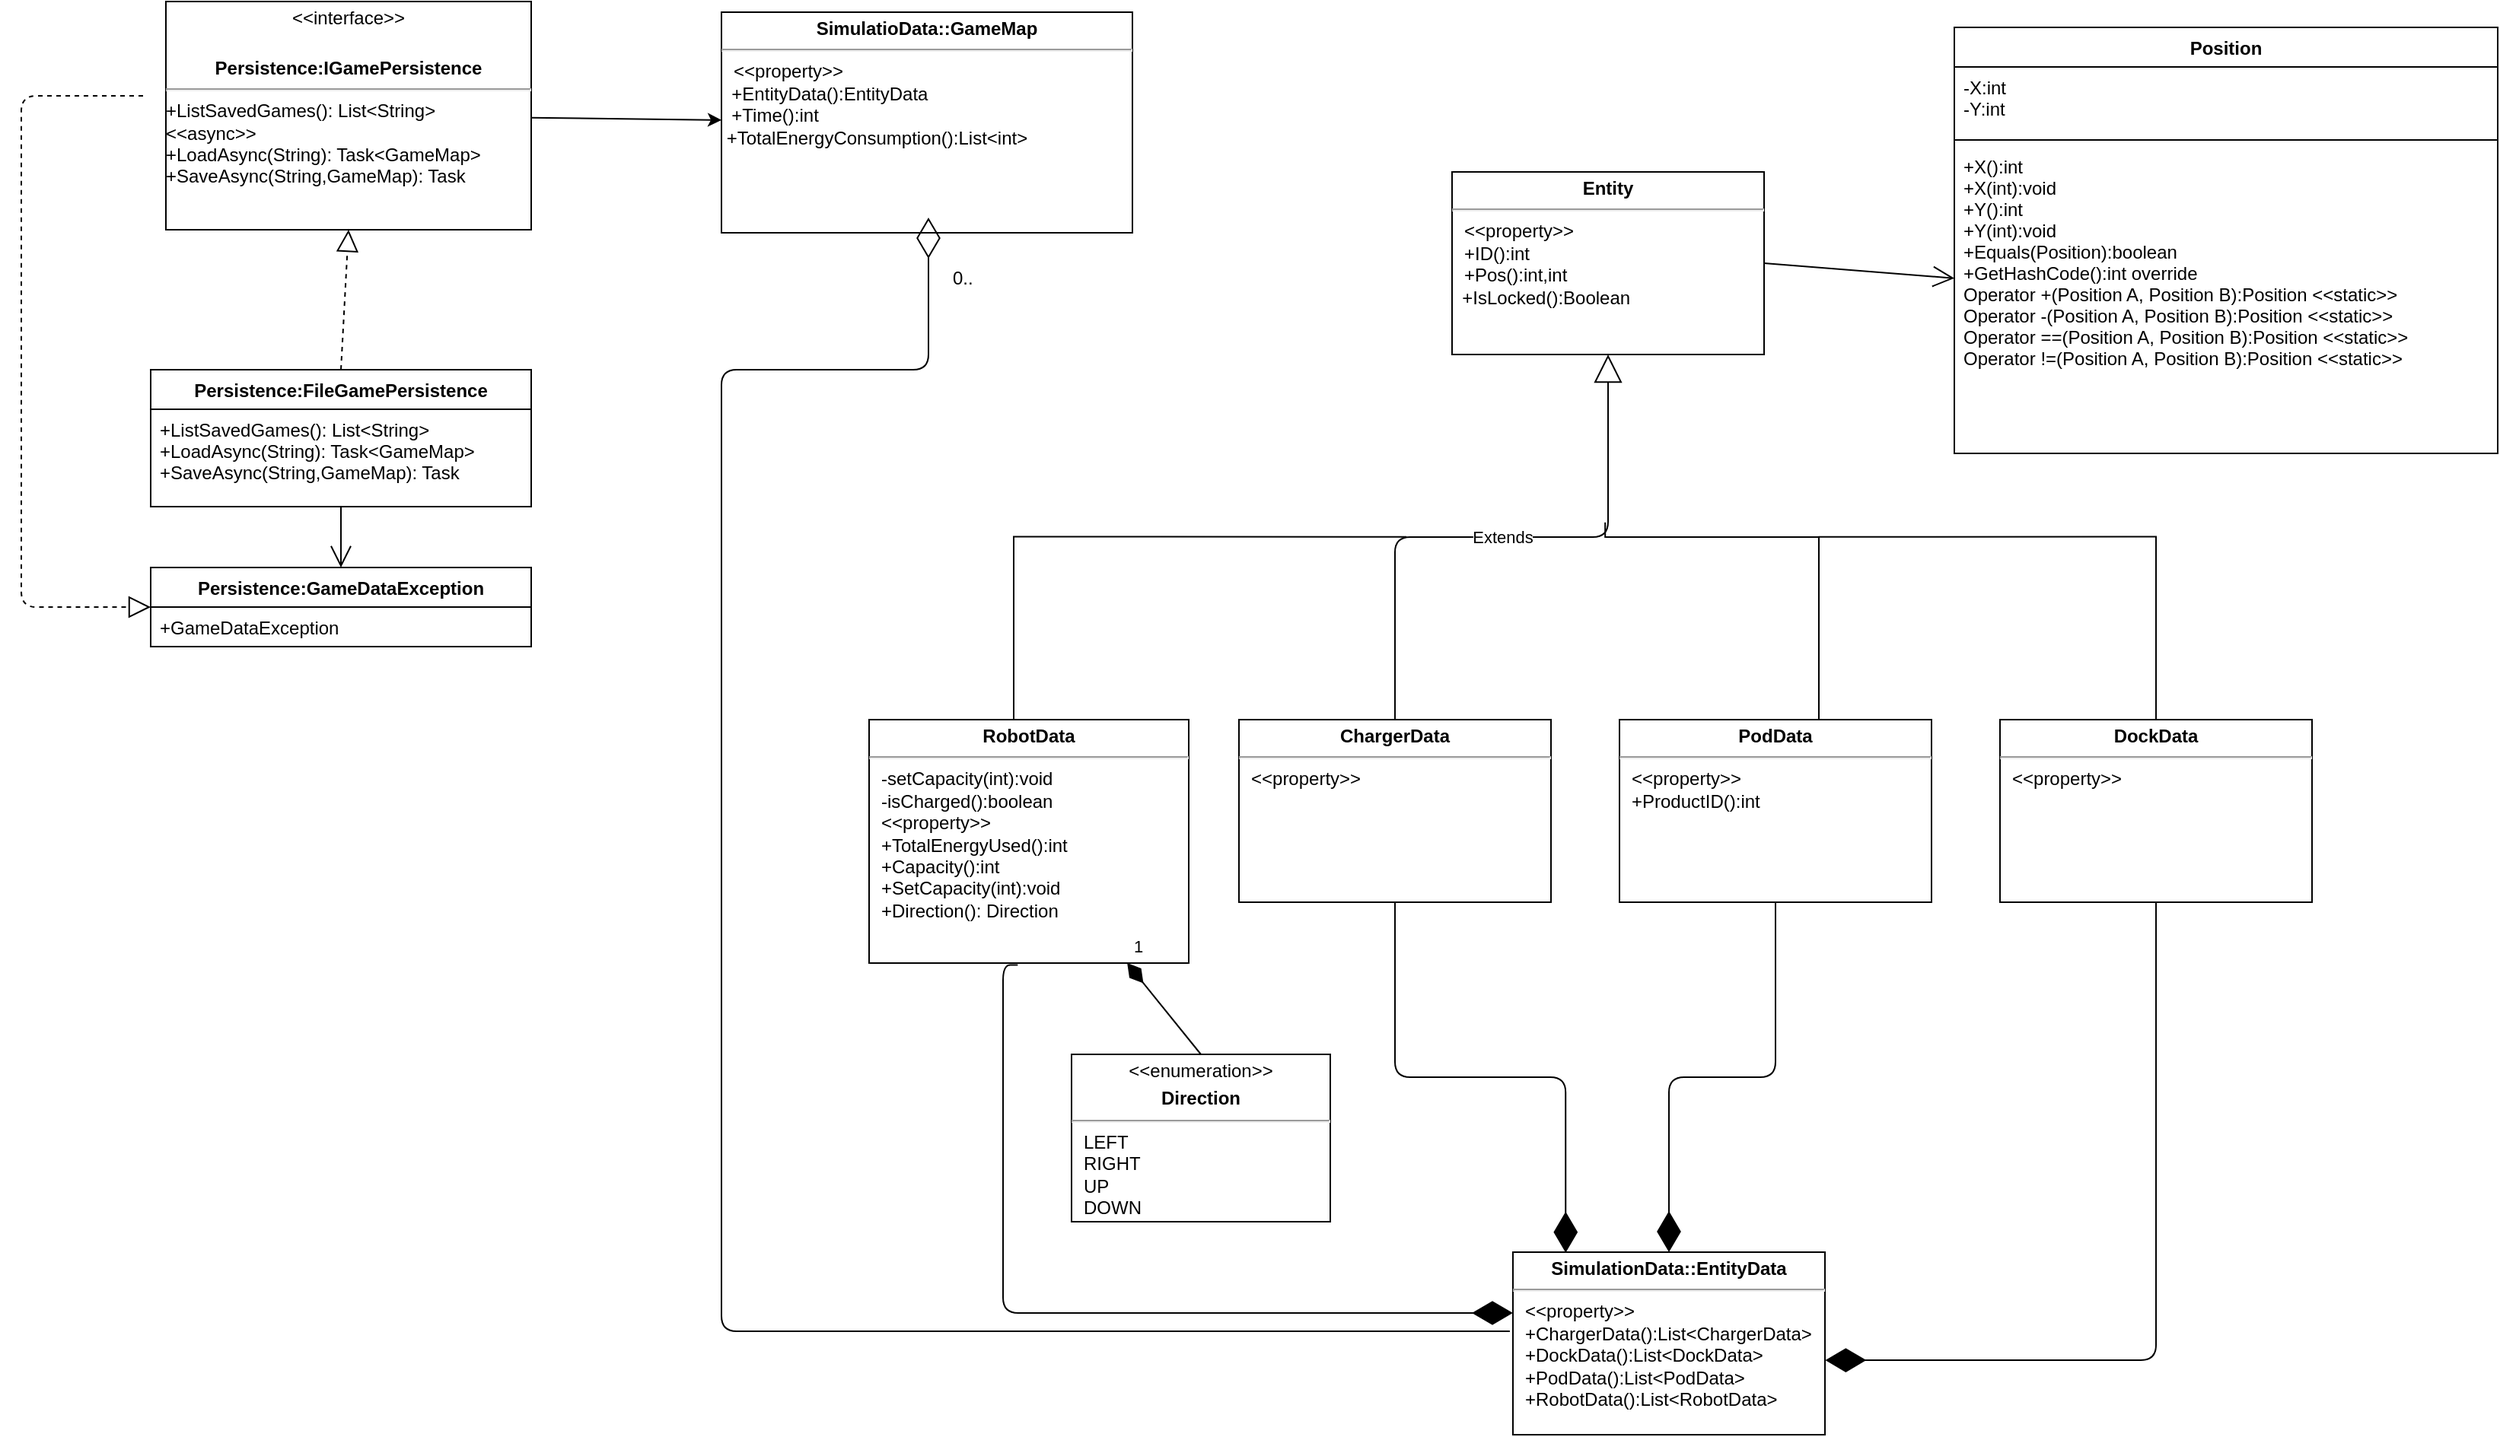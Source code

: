 <mxfile version="12.1.3" type="device" pages="1"><diagram id="k6BtlXaVAQmgmc6zLP7H" name="Page-1"><mxGraphModel dx="1620" dy="789" grid="1" gridSize="10" guides="1" tooltips="1" connect="1" arrows="1" fold="1" page="1" pageScale="1" pageWidth="850" pageHeight="1100" math="0" shadow="0"><root><mxCell id="0"/><mxCell id="1" parent="0"/><mxCell id="jMthOASj5WJdojxzgMFf-2" value="Persistence:GameDataException" style="swimlane;fontStyle=1;childLayout=stackLayout;horizontal=1;startSize=26;fillColor=none;horizontalStack=0;resizeParent=1;resizeParentMax=0;resizeLast=0;collapsible=1;marginBottom=0;" parent="1" vertex="1"><mxGeometry x="155" y="420" width="250" height="52" as="geometry"/></mxCell><mxCell id="jMthOASj5WJdojxzgMFf-3" value="+GameDataException&#xA;" style="text;strokeColor=none;fillColor=none;align=left;verticalAlign=top;spacingLeft=4;spacingRight=4;overflow=hidden;rotatable=0;points=[[0,0.5],[1,0.5]];portConstraint=eastwest;fontStyle=0" parent="jMthOASj5WJdojxzgMFf-2" vertex="1"><mxGeometry y="26" width="250" height="26" as="geometry"/></mxCell><mxCell id="jMthOASj5WJdojxzgMFf-10" value="Persistence:FileGamePersistence" style="swimlane;fontStyle=1;childLayout=stackLayout;horizontal=1;startSize=26;fillColor=none;horizontalStack=0;resizeParent=1;resizeParentMax=0;resizeLast=0;collapsible=1;marginBottom=0;" parent="1" vertex="1"><mxGeometry x="155" y="290" width="250" height="90" as="geometry"/></mxCell><mxCell id="jMthOASj5WJdojxzgMFf-11" value="+ListSavedGames(): List&lt;String&gt;&#xA;+LoadAsync(String): Task&lt;GameMap&gt;&#xA;+SaveAsync(String,GameMap): Task&#xA;&#xA;&#xA;" style="text;strokeColor=none;fillColor=none;align=left;verticalAlign=top;spacingLeft=4;spacingRight=4;overflow=hidden;rotatable=0;points=[[0,0.5],[1,0.5]];portConstraint=eastwest;fontStyle=0" parent="jMthOASj5WJdojxzgMFf-10" vertex="1"><mxGeometry y="26" width="250" height="64" as="geometry"/></mxCell><mxCell id="8zQGmdTIJe2y4y-G0EY4-20" style="rounded=0;orthogonalLoop=1;jettySize=auto;html=1;" parent="1" source="jMthOASj5WJdojxzgMFf-14" target="8zQGmdTIJe2y4y-G0EY4-19" edge="1"><mxGeometry relative="1" as="geometry"/></mxCell><mxCell id="jMthOASj5WJdojxzgMFf-14" value="&lt;p style=&quot;margin: 4px 0px 0px ; text-align: center&quot;&gt;&amp;lt;&amp;lt;interface&amp;gt;&amp;gt;&lt;/p&gt;&lt;p style=&quot;margin: 4px 0px 0px ; text-align: center&quot;&gt;&lt;br&gt;&lt;b&gt;Persistence:IGamePersistence&lt;/b&gt;&lt;/p&gt;&lt;hr&gt;&lt;div&gt;+ListSavedGames(): List&amp;lt;String&amp;gt;&lt;/div&gt;&lt;div&gt;&amp;lt;&amp;lt;async&amp;gt;&amp;gt;&lt;/div&gt;+LoadAsync(String): Task&amp;lt;GameMap&amp;gt;&lt;br&gt;+SaveAsync(String,GameMap): Task&lt;div&gt;&lt;br&gt;&lt;/div&gt;&lt;div&gt;&lt;br&gt;&lt;/div&gt;&lt;div&gt;&lt;br&gt;&lt;/div&gt;&lt;div&gt;&lt;br&gt;&lt;br&gt;&lt;/div&gt;&lt;p style=&quot;margin: 0px ; margin-left: 8px&quot;&gt;&lt;br&gt;&lt;/p&gt;" style="verticalAlign=top;align=left;overflow=fill;fontSize=12;fontFamily=Helvetica;html=1;fontStyle=0" parent="1" vertex="1"><mxGeometry x="165" y="48" width="240" height="150" as="geometry"/></mxCell><mxCell id="8zQGmdTIJe2y4y-G0EY4-1" value="&lt;p style=&quot;margin: 4px 0px 0px ; text-align: center&quot;&gt;&lt;b&gt;SimulationData::EntityData&lt;/b&gt;&lt;/p&gt;&lt;hr&gt;&lt;p style=&quot;margin: 0px ; margin-left: 8px&quot;&gt;&amp;lt;&amp;lt;property&amp;gt;&amp;gt;&lt;br&gt;&lt;/p&gt;&lt;p style=&quot;margin: 0px ; margin-left: 8px&quot;&gt;+ChargerData():List&amp;lt;ChargerData&amp;gt;&lt;/p&gt;&lt;p style=&quot;margin: 0px ; margin-left: 8px&quot;&gt;+DockData():List&amp;lt;DockData&amp;gt;&lt;/p&gt;&lt;p style=&quot;margin: 0px ; margin-left: 8px&quot;&gt;+PodData():List&amp;lt;PodData&amp;gt;&lt;/p&gt;&lt;p style=&quot;margin: 0px ; margin-left: 8px&quot;&gt;+RobotData():List&amp;lt;RobotData&amp;gt;&lt;/p&gt;" style="verticalAlign=top;align=left;overflow=fill;fontSize=12;fontFamily=Helvetica;html=1;fontStyle=0" parent="1" vertex="1"><mxGeometry x="1050" y="870" width="205" height="120" as="geometry"/></mxCell><mxCell id="8zQGmdTIJe2y4y-G0EY4-2" value="&lt;p style=&quot;margin: 4px 0px 0px; text-align: center;&quot;&gt;&lt;b&gt;ChargerData&lt;/b&gt;&lt;br&gt;&lt;/p&gt;&lt;hr&gt;&lt;p style=&quot;margin: 0px ; margin-left: 8px&quot;&gt;&amp;lt;&amp;lt;property&amp;gt;&amp;gt;&lt;br&gt;&lt;/p&gt;&lt;div&gt;&lt;br&gt;&lt;/div&gt;" style="verticalAlign=top;align=left;overflow=fill;fontSize=12;fontFamily=Helvetica;html=1;fontStyle=0" parent="1" vertex="1"><mxGeometry x="870" y="520" width="205" height="120" as="geometry"/></mxCell><mxCell id="8zQGmdTIJe2y4y-G0EY4-3" style="edgeStyle=orthogonalEdgeStyle;rounded=0;orthogonalLoop=1;jettySize=auto;html=1;endArrow=none;endFill=0;fontStyle=0" parent="1" source="8zQGmdTIJe2y4y-G0EY4-4" edge="1"><mxGeometry relative="1" as="geometry"><mxPoint x="1250.588" y="399.824" as="targetPoint"/><Array as="points"><mxPoint x="1473" y="400"/></Array></mxGeometry></mxCell><mxCell id="8zQGmdTIJe2y4y-G0EY4-4" value="&lt;p style=&quot;margin: 4px 0px 0px; text-align: center;&quot;&gt;&lt;b&gt;DockData&lt;/b&gt;&lt;br&gt;&lt;/p&gt;&lt;hr&gt;&lt;p style=&quot;margin: 0px ; margin-left: 8px&quot;&gt;&amp;lt;&amp;lt;property&amp;gt;&amp;gt;&lt;br&gt;&lt;/p&gt;" style="verticalAlign=top;align=left;overflow=fill;fontSize=12;fontFamily=Helvetica;html=1;fontStyle=0" parent="1" vertex="1"><mxGeometry x="1370" y="520" width="205" height="120" as="geometry"/></mxCell><mxCell id="8zQGmdTIJe2y4y-G0EY4-5" style="edgeStyle=orthogonalEdgeStyle;rounded=0;orthogonalLoop=1;jettySize=auto;html=1;endArrow=none;endFill=0;fontStyle=0" parent="1" source="8zQGmdTIJe2y4y-G0EY4-6" edge="1"><mxGeometry relative="1" as="geometry"><mxPoint x="1110.588" y="390.412" as="targetPoint"/><Array as="points"><mxPoint x="1251" y="400"/><mxPoint x="1111" y="400"/></Array></mxGeometry></mxCell><mxCell id="8zQGmdTIJe2y4y-G0EY4-6" value="&lt;p style=&quot;margin: 4px 0px 0px; text-align: center;&quot;&gt;&lt;b&gt;PodData&lt;/b&gt;&lt;br&gt;&lt;/p&gt;&lt;hr&gt;&lt;p style=&quot;margin: 0px ; margin-left: 8px&quot;&gt;&amp;lt;&amp;lt;property&amp;gt;&amp;gt;&lt;/p&gt;&lt;p style=&quot;margin: 0px ; margin-left: 8px&quot;&gt;+ProductID():int&lt;br&gt;&lt;/p&gt;" style="verticalAlign=top;align=left;overflow=fill;fontSize=12;fontFamily=Helvetica;html=1;fontStyle=0" parent="1" vertex="1"><mxGeometry x="1120" y="520" width="205" height="120" as="geometry"/></mxCell><mxCell id="8zQGmdTIJe2y4y-G0EY4-7" style="edgeStyle=orthogonalEdgeStyle;rounded=0;orthogonalLoop=1;jettySize=auto;html=1;endArrow=none;endFill=0;fontStyle=0" parent="1" source="8zQGmdTIJe2y4y-G0EY4-8" edge="1"><mxGeometry relative="1" as="geometry"><mxPoint x="980" y="399.824" as="targetPoint"/><Array as="points"><mxPoint x="722" y="400"/></Array></mxGeometry></mxCell><mxCell id="8zQGmdTIJe2y4y-G0EY4-8" value="&lt;p style=&quot;margin: 4px 0px 0px ; text-align: center&quot;&gt;&lt;b&gt;RobotData&lt;/b&gt;&lt;br&gt;&lt;/p&gt;&lt;hr&gt;&lt;p style=&quot;margin: 0px ; margin-left: 8px&quot;&gt;-setCapacity(int):void&lt;/p&gt;&lt;p style=&quot;margin: 0px ; margin-left: 8px&quot;&gt;-isCharged():boolean&lt;/p&gt;&lt;p style=&quot;margin: 0px ; margin-left: 8px&quot;&gt;&amp;lt;&amp;lt;property&amp;gt;&amp;gt;&lt;/p&gt;&lt;p style=&quot;margin: 0px ; margin-left: 8px&quot;&gt;+TotalEnergyUsed():int&lt;br&gt;&lt;/p&gt;&lt;p style=&quot;margin: 0px ; margin-left: 8px&quot;&gt;+Capacity():int&lt;/p&gt;&lt;p style=&quot;margin: 0px ; margin-left: 8px&quot;&gt;+SetCapacity(int):void&lt;/p&gt;&lt;p style=&quot;margin: 0px ; margin-left: 8px&quot;&gt;+Direction(): Direction&lt;br&gt;&lt;/p&gt;" style="verticalAlign=top;align=left;overflow=fill;fontSize=12;fontFamily=Helvetica;html=1;fontStyle=0" parent="1" vertex="1"><mxGeometry x="627" y="520" width="210" height="160" as="geometry"/></mxCell><mxCell id="8zQGmdTIJe2y4y-G0EY4-9" value="&lt;p style=&quot;margin: 4px 0px 0px ; text-align: center&quot;&gt;&lt;b&gt;Entity&lt;/b&gt;&lt;/p&gt;&lt;hr&gt;&lt;p style=&quot;margin: 0px ; margin-left: 8px&quot;&gt;&amp;lt;&amp;lt;property&amp;gt;&amp;gt;&lt;br&gt;&lt;/p&gt;&lt;p style=&quot;margin: 0px ; margin-left: 8px&quot;&gt;+ID():int&lt;/p&gt;&lt;p style=&quot;margin: 0px ; margin-left: 8px&quot;&gt;+Pos():int,int&lt;/p&gt;&lt;div&gt;&amp;nbsp; +IsLocked():Boolean&lt;br&gt;&lt;/div&gt;" style="verticalAlign=top;align=left;overflow=fill;fontSize=12;fontFamily=Helvetica;html=1;fontStyle=0" parent="1" vertex="1"><mxGeometry x="1010" y="160" width="205" height="120" as="geometry"/></mxCell><mxCell id="8zQGmdTIJe2y4y-G0EY4-10" value="Extends" style="endArrow=block;endSize=16;endFill=0;html=1;entryX=0.5;entryY=1;entryDx=0;entryDy=0;edgeStyle=orthogonalEdgeStyle;fontStyle=0" parent="1" source="8zQGmdTIJe2y4y-G0EY4-2" target="8zQGmdTIJe2y4y-G0EY4-9" edge="1"><mxGeometry width="160" relative="1" as="geometry"><mxPoint x="960" y="510" as="sourcePoint"/><mxPoint x="1020" y="440" as="targetPoint"/></mxGeometry></mxCell><mxCell id="8zQGmdTIJe2y4y-G0EY4-11" value="" style="endArrow=diamondThin;endFill=1;endSize=24;html=1;exitX=0.465;exitY=1.008;exitDx=0;exitDy=0;exitPerimeter=0;edgeStyle=orthogonalEdgeStyle;fontStyle=0" parent="1" source="8zQGmdTIJe2y4y-G0EY4-8" target="8zQGmdTIJe2y4y-G0EY4-1" edge="1"><mxGeometry width="160" relative="1" as="geometry"><mxPoint x="750" y="770" as="sourcePoint"/><mxPoint x="910" y="770" as="targetPoint"/><Array as="points"><mxPoint x="715" y="910"/></Array></mxGeometry></mxCell><mxCell id="8zQGmdTIJe2y4y-G0EY4-12" value="" style="endArrow=diamondThin;endFill=1;endSize=24;html=1;exitX=0.5;exitY=1;exitDx=0;exitDy=0;edgeStyle=orthogonalEdgeStyle;entryX=0.169;entryY=0.003;entryDx=0;entryDy=0;entryPerimeter=0;fontStyle=0" parent="1" source="8zQGmdTIJe2y4y-G0EY4-2" target="8zQGmdTIJe2y4y-G0EY4-1" edge="1"><mxGeometry width="160" relative="1" as="geometry"><mxPoint x="915" y="740" as="sourcePoint"/><mxPoint x="1090" y="860" as="targetPoint"/></mxGeometry></mxCell><mxCell id="8zQGmdTIJe2y4y-G0EY4-13" value="" style="endArrow=diamondThin;endFill=1;endSize=24;html=1;exitX=0.5;exitY=1;exitDx=0;exitDy=0;edgeStyle=orthogonalEdgeStyle;fontStyle=0" parent="1" source="8zQGmdTIJe2y4y-G0EY4-6" target="8zQGmdTIJe2y4y-G0EY4-1" edge="1"><mxGeometry width="160" relative="1" as="geometry"><mxPoint x="1180" y="750" as="sourcePoint"/><mxPoint x="1340" y="750" as="targetPoint"/></mxGeometry></mxCell><mxCell id="8zQGmdTIJe2y4y-G0EY4-14" value="" style="endArrow=diamondThin;endFill=1;endSize=24;html=1;exitX=0.5;exitY=1;exitDx=0;exitDy=0;entryX=1.001;entryY=0.592;entryDx=0;entryDy=0;entryPerimeter=0;edgeStyle=orthogonalEdgeStyle;fontStyle=0" parent="1" source="8zQGmdTIJe2y4y-G0EY4-4" target="8zQGmdTIJe2y4y-G0EY4-1" edge="1"><mxGeometry width="160" relative="1" as="geometry"><mxPoint x="1440" y="730" as="sourcePoint"/><mxPoint x="1600" y="730" as="targetPoint"/></mxGeometry></mxCell><mxCell id="8zQGmdTIJe2y4y-G0EY4-15" value="" style="endArrow=block;dashed=1;endFill=0;endSize=12;html=1;entryX=0.5;entryY=1;entryDx=0;entryDy=0;exitX=0.5;exitY=0;exitDx=0;exitDy=0;fontStyle=0" parent="1" source="jMthOASj5WJdojxzgMFf-10" target="jMthOASj5WJdojxzgMFf-14" edge="1"><mxGeometry width="160" relative="1" as="geometry"><mxPoint x="275" y="279.5" as="sourcePoint"/><mxPoint x="435" y="279.5" as="targetPoint"/></mxGeometry></mxCell><mxCell id="8zQGmdTIJe2y4y-G0EY4-17" value="" style="endArrow=open;endFill=1;endSize=12;html=1;fontStyle=0" parent="1" source="jMthOASj5WJdojxzgMFf-11" target="jMthOASj5WJdojxzgMFf-2" edge="1"><mxGeometry width="160" relative="1" as="geometry"><mxPoint x="245" y="500" as="sourcePoint"/><mxPoint x="405" y="500" as="targetPoint"/></mxGeometry></mxCell><mxCell id="8zQGmdTIJe2y4y-G0EY4-18" value="" style="endArrow=block;dashed=1;endFill=0;endSize=12;html=1;entryX=0;entryY=0.5;entryDx=0;entryDy=0;edgeStyle=orthogonalEdgeStyle;fontStyle=0" parent="1" target="jMthOASj5WJdojxzgMFf-2" edge="1"><mxGeometry width="160" relative="1" as="geometry"><mxPoint x="150" y="110" as="sourcePoint"/><mxPoint x="230" y="240" as="targetPoint"/><Array as="points"><mxPoint x="70" y="110"/><mxPoint x="70" y="446"/></Array></mxGeometry></mxCell><mxCell id="8zQGmdTIJe2y4y-G0EY4-19" value="&lt;p style=&quot;margin: 4px 0px 0px ; text-align: center&quot;&gt;&lt;b&gt;SimulatioData::GameMap&lt;/b&gt;&lt;/p&gt;&lt;hr&gt;&lt;p style=&quot;margin: 0px ; margin-left: 8px&quot;&gt;&amp;lt;&amp;lt;property&amp;gt;&amp;gt;&lt;br&gt;&lt;/p&gt;&lt;div&gt;&amp;nbsp; +EntityData():EntityData&lt;/div&gt;&lt;div&gt;&amp;nbsp; +Time():int&lt;/div&gt;&lt;div&gt;&amp;nbsp;+TotalEnergyConsumption():List&amp;lt;int&amp;gt;&lt;/div&gt;&lt;div&gt;&lt;br&gt;&lt;/div&gt;&lt;div&gt;&lt;br&gt;&lt;/div&gt;&lt;div&gt;&lt;br&gt;&lt;/div&gt;&lt;div&gt;&lt;br&gt;&lt;/div&gt;" style="verticalAlign=top;align=left;overflow=fill;fontSize=12;fontFamily=Helvetica;html=1;fontStyle=0" parent="1" vertex="1"><mxGeometry x="530" y="55" width="270" height="145" as="geometry"/></mxCell><mxCell id="8zQGmdTIJe2y4y-G0EY4-26" value="" style="endArrow=diamondThin;endFill=0;endSize=24;html=1;edgeStyle=orthogonalEdgeStyle;exitX=-0.01;exitY=0.433;exitDx=0;exitDy=0;exitPerimeter=0;" parent="1" source="8zQGmdTIJe2y4y-G0EY4-1" edge="1"><mxGeometry width="160" relative="1" as="geometry"><mxPoint x="1010" y="220" as="sourcePoint"/><mxPoint x="666" y="190" as="targetPoint"/><Array as="points"><mxPoint x="530" y="922"/><mxPoint x="530" y="290"/><mxPoint x="666" y="290"/></Array></mxGeometry></mxCell><mxCell id="8zQGmdTIJe2y4y-G0EY4-28" value="&lt;p style=&quot;margin: 4px 0px 0px ; text-align: center&quot;&gt;&amp;lt;&amp;lt;enumeration&amp;gt;&amp;gt;&lt;/p&gt;&lt;p style=&quot;margin: 4px 0px 0px ; text-align: center&quot;&gt;&lt;b&gt;Direction&lt;br&gt;&lt;/b&gt;&lt;/p&gt;&lt;hr&gt;&lt;p style=&quot;margin: 0px ; margin-left: 8px&quot;&gt;LEFT&lt;br&gt;RIGHT&lt;/p&gt;&lt;p style=&quot;margin: 0px ; margin-left: 8px&quot;&gt;UP&lt;/p&gt;&lt;p style=&quot;margin: 0px ; margin-left: 8px&quot;&gt;DOWN&lt;br&gt;&lt;/p&gt;&lt;p style=&quot;margin: 0px ; margin-left: 8px&quot;&gt;&lt;br&gt;&lt;/p&gt;" style="verticalAlign=top;align=left;overflow=fill;fontSize=12;fontFamily=Helvetica;html=1;fontStyle=0" parent="1" vertex="1"><mxGeometry x="760" y="740" width="170" height="110" as="geometry"/></mxCell><mxCell id="8zQGmdTIJe2y4y-G0EY4-30" value="1" style="endArrow=none;html=1;endSize=12;startArrow=diamondThin;startSize=14;startFill=1;align=left;verticalAlign=bottom;entryX=0.5;entryY=0;entryDx=0;entryDy=0;endFill=0;" parent="1" source="8zQGmdTIJe2y4y-G0EY4-8" target="8zQGmdTIJe2y4y-G0EY4-28" edge="1"><mxGeometry x="-1" y="3" relative="1" as="geometry"><mxPoint x="100" y="1010" as="sourcePoint"/><mxPoint x="260" y="1010" as="targetPoint"/></mxGeometry></mxCell><mxCell id="8zQGmdTIJe2y4y-G0EY4-32" value="Position" style="swimlane;fontStyle=1;align=center;verticalAlign=top;childLayout=stackLayout;horizontal=1;startSize=26;horizontalStack=0;resizeParent=1;resizeParentMax=0;resizeLast=0;collapsible=1;marginBottom=0;" parent="1" vertex="1"><mxGeometry x="1340" y="65" width="357" height="280" as="geometry"/></mxCell><mxCell id="8zQGmdTIJe2y4y-G0EY4-33" value="-X:int&#xA;-Y:int&#xA;&#xA;" style="text;strokeColor=none;fillColor=none;align=left;verticalAlign=top;spacingLeft=4;spacingRight=4;overflow=hidden;rotatable=0;points=[[0,0.5],[1,0.5]];portConstraint=eastwest;" parent="8zQGmdTIJe2y4y-G0EY4-32" vertex="1"><mxGeometry y="26" width="357" height="44" as="geometry"/></mxCell><mxCell id="8zQGmdTIJe2y4y-G0EY4-34" value="" style="line;strokeWidth=1;fillColor=none;align=left;verticalAlign=middle;spacingTop=-1;spacingLeft=3;spacingRight=3;rotatable=0;labelPosition=right;points=[];portConstraint=eastwest;" parent="8zQGmdTIJe2y4y-G0EY4-32" vertex="1"><mxGeometry y="70" width="357" height="8" as="geometry"/></mxCell><mxCell id="8zQGmdTIJe2y4y-G0EY4-35" value="+X():int&#xA;+X(int):void&#xA;+Y():int&#xA;+Y(int):void&#xA;+Equals(Position):boolean&#xA;+GetHashCode():int override&#xA;Operator +(Position A, Position B):Position &lt;&lt;static&gt;&gt;&#xA;Operator -(Position A, Position B):Position &lt;&lt;static&gt;&gt;&#xA;Operator ==(Position A, Position B):Position &lt;&lt;static&gt;&gt;&#xA;Operator !=(Position A, Position B):Position &lt;&lt;static&gt;&gt;&#xA;&#xA;" style="text;strokeColor=none;fillColor=none;align=left;verticalAlign=top;spacingLeft=4;spacingRight=4;overflow=hidden;rotatable=0;points=[[0,0.5],[1,0.5]];portConstraint=eastwest;" parent="8zQGmdTIJe2y4y-G0EY4-32" vertex="1"><mxGeometry y="78" width="357" height="202" as="geometry"/></mxCell><mxCell id="8zQGmdTIJe2y4y-G0EY4-39" value="" style="endArrow=open;endFill=1;endSize=12;html=1;exitX=1;exitY=0.5;exitDx=0;exitDy=0;" parent="1" source="8zQGmdTIJe2y4y-G0EY4-9" target="8zQGmdTIJe2y4y-G0EY4-35" edge="1"><mxGeometry width="160" relative="1" as="geometry"><mxPoint x="1220" y="340" as="sourcePoint"/><mxPoint x="1310" y="300" as="targetPoint"/></mxGeometry></mxCell><mxCell id="DqBtSm4y_FBHHcWDX9Yz-1" value="&lt;div&gt;0..&lt;/div&gt;&lt;div&gt;&lt;br&gt;&lt;/div&gt;" style="text;html=1;resizable=0;points=[];autosize=1;align=left;verticalAlign=top;spacingTop=-4;" parent="1" vertex="1"><mxGeometry x="680" y="220" width="30" height="30" as="geometry"/></mxCell></root></mxGraphModel></diagram></mxfile>